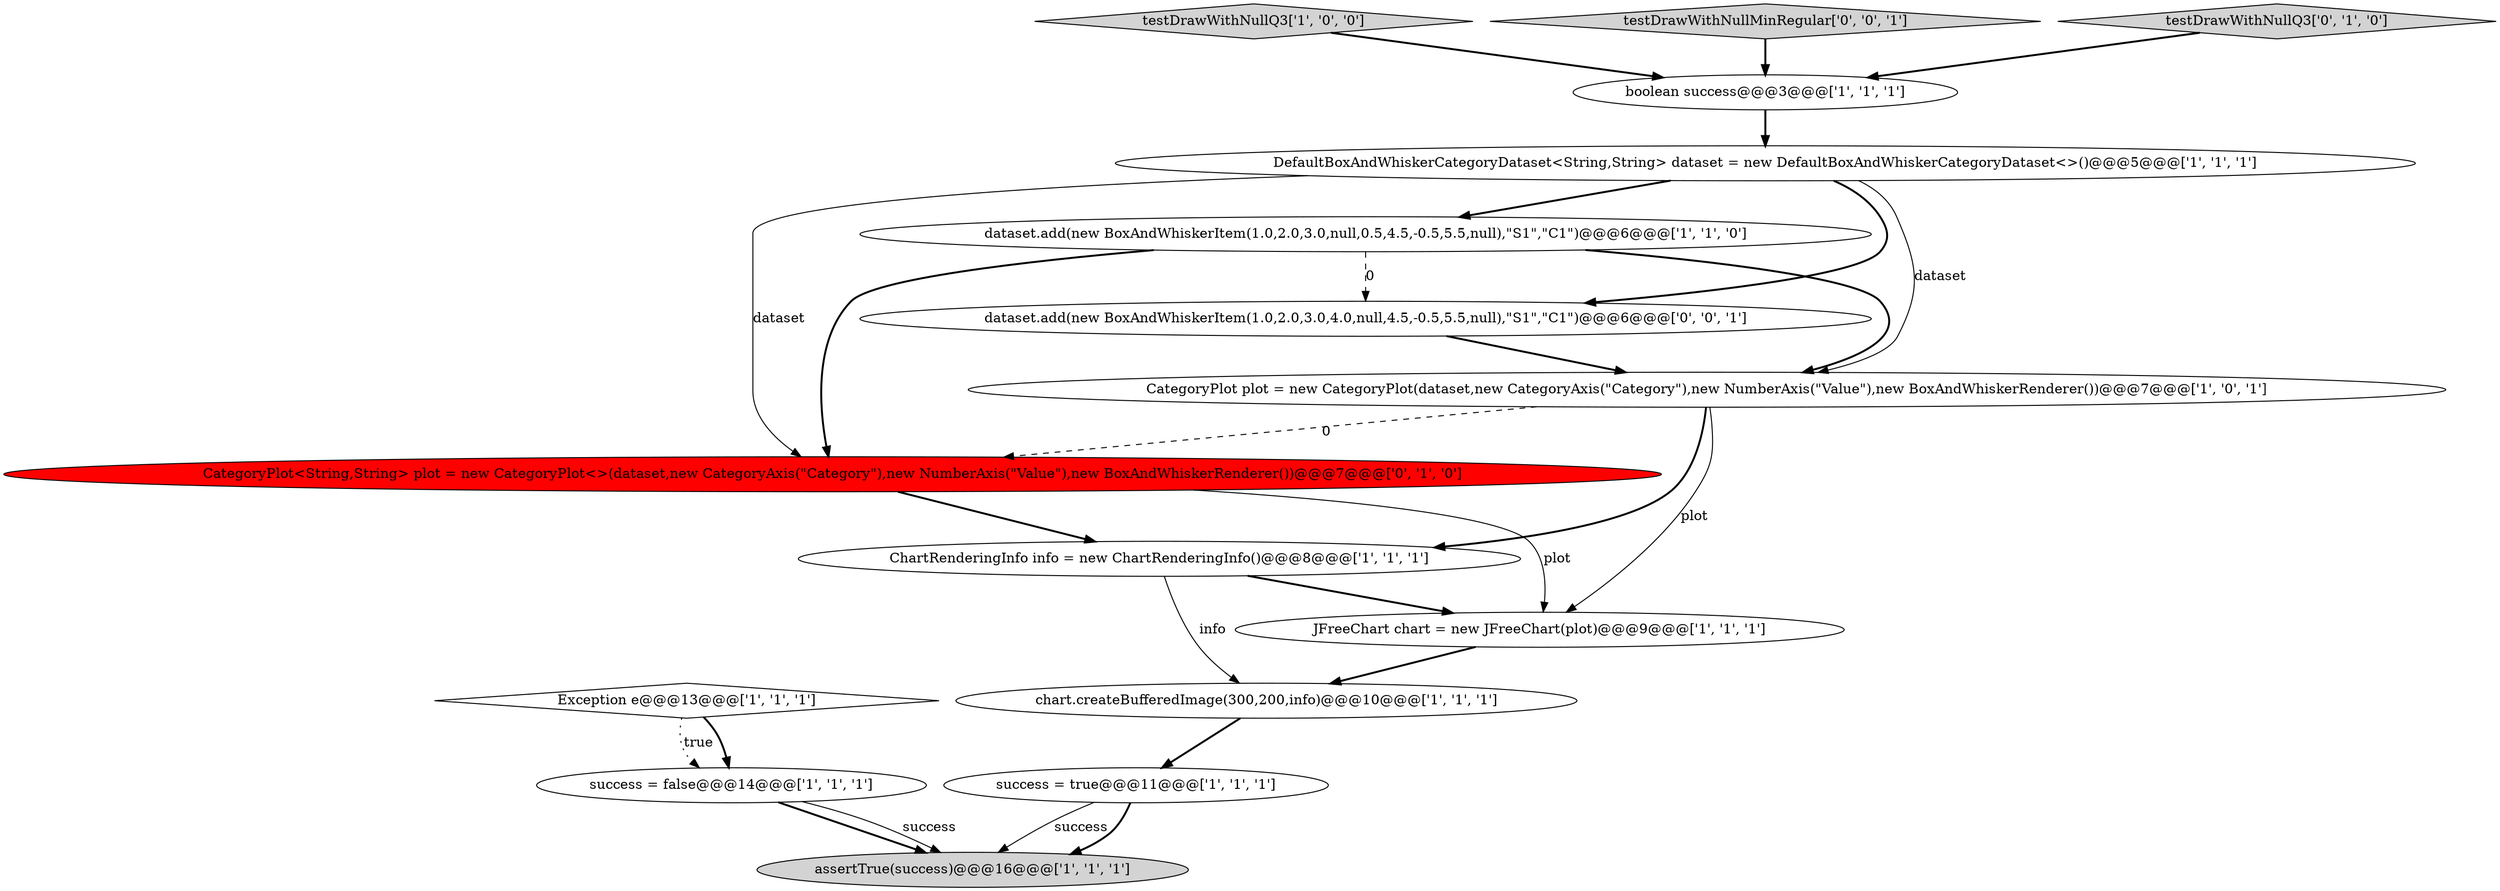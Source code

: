 digraph {
11 [style = filled, label = "success = false@@@14@@@['1', '1', '1']", fillcolor = white, shape = ellipse image = "AAA0AAABBB1BBB"];
4 [style = filled, label = "testDrawWithNullQ3['1', '0', '0']", fillcolor = lightgray, shape = diamond image = "AAA0AAABBB1BBB"];
8 [style = filled, label = "ChartRenderingInfo info = new ChartRenderingInfo()@@@8@@@['1', '1', '1']", fillcolor = white, shape = ellipse image = "AAA0AAABBB1BBB"];
5 [style = filled, label = "assertTrue(success)@@@16@@@['1', '1', '1']", fillcolor = lightgray, shape = ellipse image = "AAA0AAABBB1BBB"];
3 [style = filled, label = "DefaultBoxAndWhiskerCategoryDataset<String,String> dataset = new DefaultBoxAndWhiskerCategoryDataset<>()@@@5@@@['1', '1', '1']", fillcolor = white, shape = ellipse image = "AAA0AAABBB1BBB"];
7 [style = filled, label = "boolean success@@@3@@@['1', '1', '1']", fillcolor = white, shape = ellipse image = "AAA0AAABBB1BBB"];
12 [style = filled, label = "CategoryPlot<String,String> plot = new CategoryPlot<>(dataset,new CategoryAxis(\"Category\"),new NumberAxis(\"Value\"),new BoxAndWhiskerRenderer())@@@7@@@['0', '1', '0']", fillcolor = red, shape = ellipse image = "AAA1AAABBB2BBB"];
14 [style = filled, label = "testDrawWithNullMinRegular['0', '0', '1']", fillcolor = lightgray, shape = diamond image = "AAA0AAABBB3BBB"];
9 [style = filled, label = "chart.createBufferedImage(300,200,info)@@@10@@@['1', '1', '1']", fillcolor = white, shape = ellipse image = "AAA0AAABBB1BBB"];
2 [style = filled, label = "dataset.add(new BoxAndWhiskerItem(1.0,2.0,3.0,null,0.5,4.5,-0.5,5.5,null),\"S1\",\"C1\")@@@6@@@['1', '1', '0']", fillcolor = white, shape = ellipse image = "AAA0AAABBB1BBB"];
15 [style = filled, label = "dataset.add(new BoxAndWhiskerItem(1.0,2.0,3.0,4.0,null,4.5,-0.5,5.5,null),\"S1\",\"C1\")@@@6@@@['0', '0', '1']", fillcolor = white, shape = ellipse image = "AAA0AAABBB3BBB"];
1 [style = filled, label = "CategoryPlot plot = new CategoryPlot(dataset,new CategoryAxis(\"Category\"),new NumberAxis(\"Value\"),new BoxAndWhiskerRenderer())@@@7@@@['1', '0', '1']", fillcolor = white, shape = ellipse image = "AAA0AAABBB1BBB"];
10 [style = filled, label = "Exception e@@@13@@@['1', '1', '1']", fillcolor = white, shape = diamond image = "AAA0AAABBB1BBB"];
0 [style = filled, label = "success = true@@@11@@@['1', '1', '1']", fillcolor = white, shape = ellipse image = "AAA0AAABBB1BBB"];
13 [style = filled, label = "testDrawWithNullQ3['0', '1', '0']", fillcolor = lightgray, shape = diamond image = "AAA0AAABBB2BBB"];
6 [style = filled, label = "JFreeChart chart = new JFreeChart(plot)@@@9@@@['1', '1', '1']", fillcolor = white, shape = ellipse image = "AAA0AAABBB1BBB"];
8->9 [style = solid, label="info"];
1->8 [style = bold, label=""];
9->0 [style = bold, label=""];
2->1 [style = bold, label=""];
12->6 [style = solid, label="plot"];
8->6 [style = bold, label=""];
3->15 [style = bold, label=""];
4->7 [style = bold, label=""];
7->3 [style = bold, label=""];
2->12 [style = bold, label=""];
14->7 [style = bold, label=""];
2->15 [style = dashed, label="0"];
1->12 [style = dashed, label="0"];
11->5 [style = bold, label=""];
10->11 [style = bold, label=""];
3->2 [style = bold, label=""];
10->11 [style = dotted, label="true"];
3->12 [style = solid, label="dataset"];
12->8 [style = bold, label=""];
13->7 [style = bold, label=""];
1->6 [style = solid, label="plot"];
6->9 [style = bold, label=""];
11->5 [style = solid, label="success"];
3->1 [style = solid, label="dataset"];
0->5 [style = solid, label="success"];
0->5 [style = bold, label=""];
15->1 [style = bold, label=""];
}
